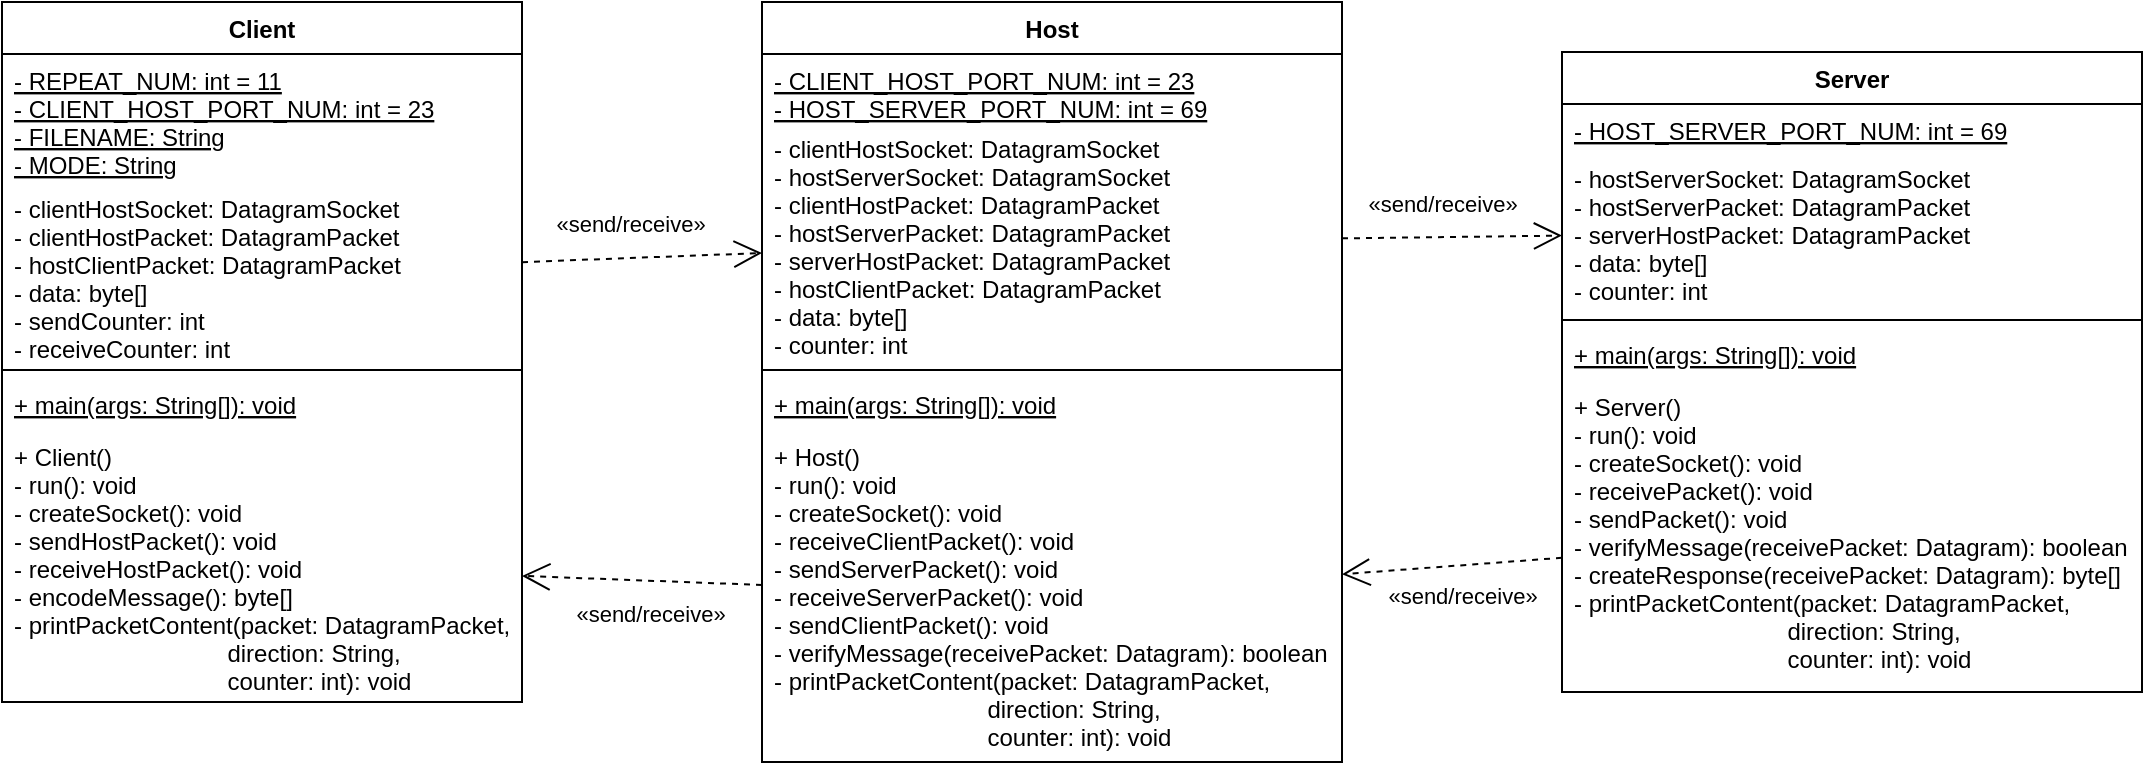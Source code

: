 <mxfile version="20.8.15" type="github" pages="2">
  <diagram name="UML-class" id="dCM6QkRdeZ3WyoUlGl6J">
    <mxGraphModel dx="1290" dy="573" grid="1" gridSize="10" guides="1" tooltips="1" connect="1" arrows="1" fold="1" page="1" pageScale="1" pageWidth="850" pageHeight="1100" math="0" shadow="0">
      <root>
        <mxCell id="0" />
        <mxCell id="1" parent="0" />
        <mxCell id="lHi-mELWxNAjk7QKTjWc-1" value="Client" style="swimlane;fontStyle=1;align=center;verticalAlign=top;childLayout=stackLayout;horizontal=1;startSize=26;horizontalStack=0;resizeParent=1;resizeParentMax=0;resizeLast=0;collapsible=1;marginBottom=0;" parent="1" vertex="1">
          <mxGeometry x="60" y="160" width="260" height="350" as="geometry" />
        </mxCell>
        <mxCell id="lHi-mELWxNAjk7QKTjWc-2" value="- REPEAT_NUM: int = 11&#xa;- CLIENT_HOST_PORT_NUM: int = 23&#xa;- FILENAME: String&#xa;- MODE: String&#xa;" style="text;strokeColor=none;fillColor=none;align=left;verticalAlign=top;spacingLeft=4;spacingRight=4;overflow=hidden;rotatable=0;points=[[0,0.5],[1,0.5]];portConstraint=eastwest;fontStyle=4" parent="lHi-mELWxNAjk7QKTjWc-1" vertex="1">
          <mxGeometry y="26" width="260" height="64" as="geometry" />
        </mxCell>
        <mxCell id="lHi-mELWxNAjk7QKTjWc-5" value="- clientHostSocket: DatagramSocket&#xa;- clientHostPacket: DatagramPacket&#xa;- hostClientPacket: DatagramPacket&#xa;- data: byte[]&#xa;- sendCounter: int&#xa;- receiveCounter: int" style="text;strokeColor=none;fillColor=none;align=left;verticalAlign=top;spacingLeft=4;spacingRight=4;overflow=hidden;rotatable=0;points=[[0,0.5],[1,0.5]];portConstraint=eastwest;fontStyle=0" parent="lHi-mELWxNAjk7QKTjWc-1" vertex="1">
          <mxGeometry y="90" width="260" height="90" as="geometry" />
        </mxCell>
        <mxCell id="lHi-mELWxNAjk7QKTjWc-3" value="" style="line;strokeWidth=1;fillColor=none;align=left;verticalAlign=middle;spacingTop=-1;spacingLeft=3;spacingRight=3;rotatable=0;labelPosition=right;points=[];portConstraint=eastwest;strokeColor=inherit;" parent="lHi-mELWxNAjk7QKTjWc-1" vertex="1">
          <mxGeometry y="180" width="260" height="8" as="geometry" />
        </mxCell>
        <mxCell id="lHi-mELWxNAjk7QKTjWc-4" value="+ main(args: String[]): void" style="text;strokeColor=none;fillColor=none;align=left;verticalAlign=top;spacingLeft=4;spacingRight=4;overflow=hidden;rotatable=0;points=[[0,0.5],[1,0.5]];portConstraint=eastwest;fontStyle=4" parent="lHi-mELWxNAjk7QKTjWc-1" vertex="1">
          <mxGeometry y="188" width="260" height="26" as="geometry" />
        </mxCell>
        <mxCell id="lHi-mELWxNAjk7QKTjWc-6" value="+ Client()&#xa;- run(): void&#xa;- createSocket(): void&#xa;- sendHostPacket(): void&#xa;- receiveHostPacket(): void&#xa;- encodeMessage(): byte[]&#xa;- printPacketContent(packet: DatagramPacket, &#xa;                                direction: String, &#xa;                                counter: int): void" style="text;strokeColor=none;fillColor=none;align=left;verticalAlign=top;spacingLeft=4;spacingRight=4;overflow=hidden;rotatable=0;points=[[0,0.5],[1,0.5]];portConstraint=eastwest;" parent="lHi-mELWxNAjk7QKTjWc-1" vertex="1">
          <mxGeometry y="214" width="260" height="136" as="geometry" />
        </mxCell>
        <mxCell id="lHi-mELWxNAjk7QKTjWc-7" value="Host" style="swimlane;fontStyle=1;align=center;verticalAlign=top;childLayout=stackLayout;horizontal=1;startSize=26;horizontalStack=0;resizeParent=1;resizeParentMax=0;resizeLast=0;collapsible=1;marginBottom=0;" parent="1" vertex="1">
          <mxGeometry x="440" y="160" width="290" height="380" as="geometry" />
        </mxCell>
        <mxCell id="lHi-mELWxNAjk7QKTjWc-8" value="- CLIENT_HOST_PORT_NUM: int = 23&#xa;- HOST_SERVER_PORT_NUM: int = 69&#xa;" style="text;strokeColor=none;fillColor=none;align=left;verticalAlign=top;spacingLeft=4;spacingRight=4;overflow=hidden;rotatable=0;points=[[0,0.5],[1,0.5]];portConstraint=eastwest;fontStyle=4" parent="lHi-mELWxNAjk7QKTjWc-7" vertex="1">
          <mxGeometry y="26" width="290" height="34" as="geometry" />
        </mxCell>
        <mxCell id="lHi-mELWxNAjk7QKTjWc-9" value="- clientHostSocket: DatagramSocket&#xa;- hostServerSocket: DatagramSocket&#xa;- clientHostPacket: DatagramPacket&#xa;- hostServerPacket: DatagramPacket&#xa;- serverHostPacket: DatagramPacket&#xa;- hostClientPacket: DatagramPacket&#xa;- data: byte[]&#xa;- counter: int" style="text;strokeColor=none;fillColor=none;align=left;verticalAlign=top;spacingLeft=4;spacingRight=4;overflow=hidden;rotatable=0;points=[[0,0.5],[1,0.5]];portConstraint=eastwest;fontStyle=0" parent="lHi-mELWxNAjk7QKTjWc-7" vertex="1">
          <mxGeometry y="60" width="290" height="120" as="geometry" />
        </mxCell>
        <mxCell id="lHi-mELWxNAjk7QKTjWc-10" value="" style="line;strokeWidth=1;fillColor=none;align=left;verticalAlign=middle;spacingTop=-1;spacingLeft=3;spacingRight=3;rotatable=0;labelPosition=right;points=[];portConstraint=eastwest;strokeColor=inherit;" parent="lHi-mELWxNAjk7QKTjWc-7" vertex="1">
          <mxGeometry y="180" width="290" height="8" as="geometry" />
        </mxCell>
        <mxCell id="lHi-mELWxNAjk7QKTjWc-11" value="+ main(args: String[]): void" style="text;strokeColor=none;fillColor=none;align=left;verticalAlign=top;spacingLeft=4;spacingRight=4;overflow=hidden;rotatable=0;points=[[0,0.5],[1,0.5]];portConstraint=eastwest;fontStyle=4" parent="lHi-mELWxNAjk7QKTjWc-7" vertex="1">
          <mxGeometry y="188" width="290" height="26" as="geometry" />
        </mxCell>
        <mxCell id="lHi-mELWxNAjk7QKTjWc-12" value="+ Host()&#xa;- run(): void&#xa;- createSocket(): void&#xa;- receiveClientPacket(): void&#xa;- sendServerPacket(): void&#xa;- receiveServerPacket(): void&#xa;- sendClientPacket(): void&#xa;- verifyMessage(receivePacket: Datagram): boolean&#xa;- printPacketContent(packet: DatagramPacket, &#xa;                                direction: String, &#xa;                                counter: int): void" style="text;strokeColor=none;fillColor=none;align=left;verticalAlign=top;spacingLeft=4;spacingRight=4;overflow=hidden;rotatable=0;points=[[0,0.5],[1,0.5]];portConstraint=eastwest;" parent="lHi-mELWxNAjk7QKTjWc-7" vertex="1">
          <mxGeometry y="214" width="290" height="166" as="geometry" />
        </mxCell>
        <mxCell id="lHi-mELWxNAjk7QKTjWc-13" value="Server" style="swimlane;fontStyle=1;align=center;verticalAlign=top;childLayout=stackLayout;horizontal=1;startSize=26;horizontalStack=0;resizeParent=1;resizeParentMax=0;resizeLast=0;collapsible=1;marginBottom=0;" parent="1" vertex="1">
          <mxGeometry x="840" y="185" width="290" height="320" as="geometry" />
        </mxCell>
        <mxCell id="lHi-mELWxNAjk7QKTjWc-14" value="- HOST_SERVER_PORT_NUM: int = 69&#xa;" style="text;strokeColor=none;fillColor=none;align=left;verticalAlign=top;spacingLeft=4;spacingRight=4;overflow=hidden;rotatable=0;points=[[0,0.5],[1,0.5]];portConstraint=eastwest;fontStyle=4" parent="lHi-mELWxNAjk7QKTjWc-13" vertex="1">
          <mxGeometry y="26" width="290" height="24" as="geometry" />
        </mxCell>
        <mxCell id="lHi-mELWxNAjk7QKTjWc-15" value="- hostServerSocket: DatagramSocket&#xa;- hostServerPacket: DatagramPacket&#xa;- serverHostPacket: DatagramPacket&#xa;- data: byte[]&#xa;- counter: int" style="text;strokeColor=none;fillColor=none;align=left;verticalAlign=top;spacingLeft=4;spacingRight=4;overflow=hidden;rotatable=0;points=[[0,0.5],[1,0.5]];portConstraint=eastwest;fontStyle=0" parent="lHi-mELWxNAjk7QKTjWc-13" vertex="1">
          <mxGeometry y="50" width="290" height="80" as="geometry" />
        </mxCell>
        <mxCell id="lHi-mELWxNAjk7QKTjWc-16" value="" style="line;strokeWidth=1;fillColor=none;align=left;verticalAlign=middle;spacingTop=-1;spacingLeft=3;spacingRight=3;rotatable=0;labelPosition=right;points=[];portConstraint=eastwest;strokeColor=inherit;" parent="lHi-mELWxNAjk7QKTjWc-13" vertex="1">
          <mxGeometry y="130" width="290" height="8" as="geometry" />
        </mxCell>
        <mxCell id="lHi-mELWxNAjk7QKTjWc-17" value="+ main(args: String[]): void" style="text;strokeColor=none;fillColor=none;align=left;verticalAlign=top;spacingLeft=4;spacingRight=4;overflow=hidden;rotatable=0;points=[[0,0.5],[1,0.5]];portConstraint=eastwest;fontStyle=4" parent="lHi-mELWxNAjk7QKTjWc-13" vertex="1">
          <mxGeometry y="138" width="290" height="26" as="geometry" />
        </mxCell>
        <mxCell id="lHi-mELWxNAjk7QKTjWc-18" value="+ Server()&#xa;- run(): void&#xa;- createSocket(): void&#xa;- receivePacket(): void&#xa;- sendPacket(): void&#xa;- verifyMessage(receivePacket: Datagram): boolean&#xa;- createResponse(receivePacket: Datagram): byte[]&#xa;- printPacketContent(packet: DatagramPacket, &#xa;                                direction: String, &#xa;                                counter: int): void" style="text;strokeColor=none;fillColor=none;align=left;verticalAlign=top;spacingLeft=4;spacingRight=4;overflow=hidden;rotatable=0;points=[[0,0.5],[1,0.5]];portConstraint=eastwest;" parent="lHi-mELWxNAjk7QKTjWc-13" vertex="1">
          <mxGeometry y="164" width="290" height="156" as="geometry" />
        </mxCell>
        <mxCell id="lHi-mELWxNAjk7QKTjWc-19" value="«send/receive»" style="endArrow=open;endSize=12;dashed=1;html=1;rounded=0;" parent="1" source="lHi-mELWxNAjk7QKTjWc-5" target="lHi-mELWxNAjk7QKTjWc-9" edge="1">
          <mxGeometry x="-0.086" y="17" width="160" relative="1" as="geometry">
            <mxPoint x="630" y="430" as="sourcePoint" />
            <mxPoint x="790" y="430" as="targetPoint" />
            <mxPoint as="offset" />
          </mxGeometry>
        </mxCell>
        <mxCell id="lHi-mELWxNAjk7QKTjWc-23" value="«send/receive»" style="endArrow=open;endSize=12;dashed=1;html=1;rounded=0;" parent="1" source="lHi-mELWxNAjk7QKTjWc-9" target="lHi-mELWxNAjk7QKTjWc-15" edge="1">
          <mxGeometry x="-0.08" y="17" width="160" relative="1" as="geometry">
            <mxPoint x="710.0" y="261.761" as="sourcePoint" />
            <mxPoint x="860" y="259.996" as="targetPoint" />
            <mxPoint as="offset" />
          </mxGeometry>
        </mxCell>
        <mxCell id="lHi-mELWxNAjk7QKTjWc-24" value="«send/receive»" style="endArrow=open;endSize=12;dashed=1;html=1;rounded=0;" parent="1" source="lHi-mELWxNAjk7QKTjWc-18" target="lHi-mELWxNAjk7QKTjWc-12" edge="1">
          <mxGeometry x="-0.07" y="15" width="160" relative="1" as="geometry">
            <mxPoint x="730" y="247.622" as="sourcePoint" />
            <mxPoint x="850" y="237.378" as="targetPoint" />
            <mxPoint as="offset" />
          </mxGeometry>
        </mxCell>
        <mxCell id="lHi-mELWxNAjk7QKTjWc-25" value="«send/receive»" style="endArrow=open;endSize=12;dashed=1;html=1;rounded=0;" parent="1" source="lHi-mELWxNAjk7QKTjWc-12" target="lHi-mELWxNAjk7QKTjWc-6" edge="1">
          <mxGeometry x="-0.08" y="17" width="160" relative="1" as="geometry">
            <mxPoint x="850" y="404.988" as="sourcePoint" />
            <mxPoint x="730.0" y="424.012" as="targetPoint" />
            <mxPoint as="offset" />
          </mxGeometry>
        </mxCell>
      </root>
    </mxGraphModel>
  </diagram>
  <diagram id="jpfCJUJ7kFXtB_zzf5rm" name="UML-sequence">
    <mxGraphModel dx="1433" dy="637" grid="1" gridSize="10" guides="1" tooltips="1" connect="1" arrows="1" fold="1" page="1" pageScale="1" pageWidth="850" pageHeight="1100" math="0" shadow="0">
      <root>
        <mxCell id="0" />
        <mxCell id="1" parent="0" />
        <mxCell id="8wa8UrGe-wMQwSdy52P2-3" value="" style="endArrow=none;html=1;rounded=0;" parent="1" source="8wa8UrGe-wMQwSdy52P2-4" target="tTkHgh9aqD1I7BLcNILI-2" edge="1">
          <mxGeometry width="50" height="50" relative="1" as="geometry">
            <mxPoint x="505" y="750" as="sourcePoint" />
            <mxPoint x="505" y="550" as="targetPoint" />
          </mxGeometry>
        </mxCell>
        <mxCell id="8wa8UrGe-wMQwSdy52P2-4" value="" style="rounded=0;whiteSpace=wrap;html=1;" parent="1" vertex="1">
          <mxGeometry x="495" y="580" width="20" height="1080" as="geometry" />
        </mxCell>
        <mxCell id="8wa8UrGe-wMQwSdy52P2-5" value="" style="endArrow=none;html=1;rounded=0;" parent="1" source="8wa8UrGe-wMQwSdy52P2-4" edge="1">
          <mxGeometry width="50" height="50" relative="1" as="geometry">
            <mxPoint x="1070" y="690" as="sourcePoint" />
            <mxPoint x="505" y="1700" as="targetPoint" />
          </mxGeometry>
        </mxCell>
        <mxCell id="8wa8UrGe-wMQwSdy52P2-6" value="clientHostSocket&lt;br&gt;:DatagramSocket" style="html=1;" parent="1" vertex="1">
          <mxGeometry x="760" y="750" width="110" height="50" as="geometry" />
        </mxCell>
        <mxCell id="8wa8UrGe-wMQwSdy52P2-7" value="" style="endArrow=none;html=1;rounded=0;" parent="1" source="8wa8UrGe-wMQwSdy52P2-8" target="8wa8UrGe-wMQwSdy52P2-6" edge="1">
          <mxGeometry width="50" height="50" relative="1" as="geometry">
            <mxPoint x="815" y="920" as="sourcePoint" />
            <mxPoint x="1430" y="810" as="targetPoint" />
          </mxGeometry>
        </mxCell>
        <mxCell id="8wa8UrGe-wMQwSdy52P2-8" value="" style="rounded=0;whiteSpace=wrap;html=1;" parent="1" vertex="1">
          <mxGeometry x="805" y="970" width="20" height="680" as="geometry" />
        </mxCell>
        <mxCell id="8wa8UrGe-wMQwSdy52P2-9" value="" style="endArrow=none;html=1;rounded=0;" parent="1" source="8wa8UrGe-wMQwSdy52P2-8" edge="1">
          <mxGeometry width="50" height="50" relative="1" as="geometry">
            <mxPoint x="1380" y="860" as="sourcePoint" />
            <mxPoint x="815" y="1700" as="targetPoint" />
          </mxGeometry>
        </mxCell>
        <mxCell id="8wa8UrGe-wMQwSdy52P2-10" value=":Server" style="html=1;" parent="1" vertex="1">
          <mxGeometry x="1960" y="500" width="110" height="50" as="geometry" />
        </mxCell>
        <mxCell id="8wa8UrGe-wMQwSdy52P2-11" value="" style="endArrow=none;html=1;rounded=0;" parent="1" source="8wa8UrGe-wMQwSdy52P2-12" target="8wa8UrGe-wMQwSdy52P2-10" edge="1">
          <mxGeometry width="50" height="50" relative="1" as="geometry">
            <mxPoint x="2015" y="670" as="sourcePoint" />
            <mxPoint x="2630" y="560" as="targetPoint" />
          </mxGeometry>
        </mxCell>
        <mxCell id="8wa8UrGe-wMQwSdy52P2-12" value="" style="rounded=0;whiteSpace=wrap;html=1;" parent="1" vertex="1">
          <mxGeometry x="2005" y="580" width="20" height="1080" as="geometry" />
        </mxCell>
        <mxCell id="8wa8UrGe-wMQwSdy52P2-13" value="" style="endArrow=none;html=1;rounded=0;" parent="1" source="8wa8UrGe-wMQwSdy52P2-12" edge="1">
          <mxGeometry width="50" height="50" relative="1" as="geometry">
            <mxPoint x="2580" y="610" as="sourcePoint" />
            <mxPoint x="2015" y="1700" as="targetPoint" />
          </mxGeometry>
        </mxCell>
        <mxCell id="8wa8UrGe-wMQwSdy52P2-14" value="main()" style="html=1;verticalAlign=bottom;endArrow=block;rounded=0;" parent="1" edge="1">
          <mxGeometry x="-0.286" width="80" relative="1" as="geometry">
            <mxPoint x="515" y="619" as="sourcePoint" />
            <mxPoint x="515" y="639" as="targetPoint" />
            <Array as="points">
              <mxPoint x="540" y="619" />
              <mxPoint x="540" y="639" />
            </Array>
            <mxPoint as="offset" />
          </mxGeometry>
        </mxCell>
        <mxCell id="8wa8UrGe-wMQwSdy52P2-15" value="Client()" style="html=1;verticalAlign=bottom;endArrow=block;rounded=0;" parent="1" edge="1">
          <mxGeometry x="-0.286" width="80" relative="1" as="geometry">
            <mxPoint x="515" y="659" as="sourcePoint" />
            <mxPoint x="515" y="679" as="targetPoint" />
            <Array as="points">
              <mxPoint x="540" y="659" />
              <mxPoint x="540" y="679" />
            </Array>
            <mxPoint as="offset" />
          </mxGeometry>
        </mxCell>
        <mxCell id="8wa8UrGe-wMQwSdy52P2-16" value="run()" style="html=1;verticalAlign=bottom;endArrow=block;rounded=0;" parent="1" edge="1">
          <mxGeometry x="-0.279" width="80" relative="1" as="geometry">
            <mxPoint x="515" y="699" as="sourcePoint" />
            <mxPoint x="515" y="719" as="targetPoint" />
            <Array as="points">
              <mxPoint x="540" y="699" />
              <mxPoint x="540" y="719" />
            </Array>
            <mxPoint as="offset" />
          </mxGeometry>
        </mxCell>
        <mxCell id="8wa8UrGe-wMQwSdy52P2-17" value="createSocket()" style="html=1;verticalAlign=bottom;endArrow=block;rounded=0;" parent="1" edge="1">
          <mxGeometry x="-0.286" y="20" width="80" relative="1" as="geometry">
            <mxPoint x="515" y="739" as="sourcePoint" />
            <mxPoint x="515" y="759" as="targetPoint" />
            <Array as="points">
              <mxPoint x="540" y="739" />
              <mxPoint x="540" y="759" />
            </Array>
            <mxPoint as="offset" />
          </mxGeometry>
        </mxCell>
        <mxCell id="8wa8UrGe-wMQwSdy52P2-18" value="sendHostPacket()" style="html=1;verticalAlign=bottom;endArrow=block;rounded=0;" parent="1" edge="1">
          <mxGeometry x="-0.286" y="30" width="80" relative="1" as="geometry">
            <mxPoint x="515" y="829" as="sourcePoint" />
            <mxPoint x="515" y="849" as="targetPoint" />
            <Array as="points">
              <mxPoint x="540" y="829" />
              <mxPoint x="540" y="849" />
            </Array>
            <mxPoint as="offset" />
          </mxGeometry>
        </mxCell>
        <mxCell id="8wa8UrGe-wMQwSdy52P2-19" value="receiveHostPacket()" style="html=1;verticalAlign=bottom;endArrow=block;rounded=0;" parent="1" edge="1">
          <mxGeometry x="-0.286" y="30" width="80" relative="1" as="geometry">
            <mxPoint x="515" y="1430" as="sourcePoint" />
            <mxPoint x="515" y="1450" as="targetPoint" />
            <Array as="points">
              <mxPoint x="540" y="1430" />
              <mxPoint x="540" y="1450" />
            </Array>
            <mxPoint as="offset" />
          </mxGeometry>
        </mxCell>
        <mxCell id="8wa8UrGe-wMQwSdy52P2-21" value="encodeMessage()" style="html=1;verticalAlign=bottom;endArrow=block;rounded=0;" parent="1" edge="1">
          <mxGeometry x="-0.286" y="30" width="80" relative="1" as="geometry">
            <mxPoint x="515" y="869" as="sourcePoint" />
            <mxPoint x="515" y="889" as="targetPoint" />
            <Array as="points">
              <mxPoint x="540" y="869" />
              <mxPoint x="540" y="889" />
            </Array>
            <mxPoint as="offset" />
          </mxGeometry>
        </mxCell>
        <mxCell id="8wa8UrGe-wMQwSdy52P2-24" value="" style="endArrow=none;html=1;rounded=0;" parent="1" source="8wa8UrGe-wMQwSdy52P2-25" target="tTkHgh9aqD1I7BLcNILI-4" edge="1">
          <mxGeometry width="50" height="50" relative="1" as="geometry">
            <mxPoint x="1215" y="670" as="sourcePoint" />
            <mxPoint x="1215" y="550" as="targetPoint" />
          </mxGeometry>
        </mxCell>
        <mxCell id="8wa8UrGe-wMQwSdy52P2-25" value="" style="rounded=0;whiteSpace=wrap;html=1;" parent="1" vertex="1">
          <mxGeometry x="1205" y="580" width="20" height="1070" as="geometry" />
        </mxCell>
        <mxCell id="8wa8UrGe-wMQwSdy52P2-26" value="" style="endArrow=none;html=1;rounded=0;" parent="1" source="8wa8UrGe-wMQwSdy52P2-25" edge="1">
          <mxGeometry width="50" height="50" relative="1" as="geometry">
            <mxPoint x="1780" y="610" as="sourcePoint" />
            <mxPoint x="1215" y="1700" as="targetPoint" />
          </mxGeometry>
        </mxCell>
        <mxCell id="8wa8UrGe-wMQwSdy52P2-28" value="«create»" style="endArrow=open;endSize=12;dashed=1;html=1;rounded=0;entryX=-0.023;entryY=0.627;entryDx=0;entryDy=0;entryPerimeter=0;" parent="1" target="8wa8UrGe-wMQwSdy52P2-6" edge="1">
          <mxGeometry x="0.03" y="10" width="160" relative="1" as="geometry">
            <mxPoint x="515" y="780" as="sourcePoint" />
            <mxPoint x="730" y="780" as="targetPoint" />
            <mxPoint as="offset" />
          </mxGeometry>
        </mxCell>
        <mxCell id="WFIimTjjh8RcCPIJt9Wq-1" value="clientHostPacket&lt;br&gt;:DatagramPacket" style="html=1;" parent="1" vertex="1">
          <mxGeometry x="650" y="880" width="110" height="50" as="geometry" />
        </mxCell>
        <mxCell id="WFIimTjjh8RcCPIJt9Wq-2" value="" style="endArrow=none;html=1;rounded=0;" parent="1" source="WFIimTjjh8RcCPIJt9Wq-3" target="WFIimTjjh8RcCPIJt9Wq-1" edge="1">
          <mxGeometry width="50" height="50" relative="1" as="geometry">
            <mxPoint x="705" y="1050" as="sourcePoint" />
            <mxPoint x="1320" y="940" as="targetPoint" />
          </mxGeometry>
        </mxCell>
        <mxCell id="WFIimTjjh8RcCPIJt9Wq-3" value="" style="rounded=0;whiteSpace=wrap;html=1;" parent="1" vertex="1">
          <mxGeometry x="695" y="970" width="20" height="20" as="geometry" />
        </mxCell>
        <mxCell id="WFIimTjjh8RcCPIJt9Wq-4" value="" style="endArrow=none;html=1;rounded=0;" parent="1" source="WFIimTjjh8RcCPIJt9Wq-3" edge="1">
          <mxGeometry width="50" height="50" relative="1" as="geometry">
            <mxPoint x="1270" y="990" as="sourcePoint" />
            <mxPoint x="705" y="1020" as="targetPoint" />
          </mxGeometry>
        </mxCell>
        <mxCell id="WFIimTjjh8RcCPIJt9Wq-5" value="«create»" style="endArrow=open;endSize=12;dashed=1;html=1;rounded=0;" parent="1" edge="1">
          <mxGeometry x="0.03" y="10" width="160" relative="1" as="geometry">
            <mxPoint x="515" y="904.71" as="sourcePoint" />
            <mxPoint x="650" y="904.71" as="targetPoint" />
            <mxPoint as="offset" />
          </mxGeometry>
        </mxCell>
        <mxCell id="WFIimTjjh8RcCPIJt9Wq-7" value="send()" style="html=1;verticalAlign=bottom;endArrow=block;rounded=0;exitX=1;exitY=0.5;exitDx=0;exitDy=0;" parent="1" source="WFIimTjjh8RcCPIJt9Wq-3" edge="1">
          <mxGeometry width="80" relative="1" as="geometry">
            <mxPoint x="720" y="979.92" as="sourcePoint" />
            <mxPoint x="805" y="979.92" as="targetPoint" />
          </mxGeometry>
        </mxCell>
        <mxCell id="WFIimTjjh8RcCPIJt9Wq-8" value="printPacketContent()" style="html=1;verticalAlign=bottom;endArrow=block;rounded=0;" parent="1" edge="1">
          <mxGeometry x="-0.286" y="30" width="80" relative="1" as="geometry">
            <mxPoint x="515" y="1000" as="sourcePoint" />
            <mxPoint x="515" y="1020" as="targetPoint" />
            <Array as="points">
              <mxPoint x="540" y="1000" />
              <mxPoint x="540" y="1020" />
            </Array>
            <mxPoint as="offset" />
          </mxGeometry>
        </mxCell>
        <mxCell id="WFIimTjjh8RcCPIJt9Wq-9" value="receive()" style="html=1;verticalAlign=bottom;endArrow=block;rounded=0;" parent="1" edge="1">
          <mxGeometry x="-0.004" width="80" relative="1" as="geometry">
            <mxPoint x="970" y="979.74" as="sourcePoint" />
            <mxPoint x="1075" y="979.74" as="targetPoint" />
            <mxPoint as="offset" />
          </mxGeometry>
        </mxCell>
        <mxCell id="WFIimTjjh8RcCPIJt9Wq-10" value="hostClientSocket&lt;br&gt;:DatagramSocket" style="html=1;" parent="1" vertex="1">
          <mxGeometry x="910" y="750" width="110" height="50" as="geometry" />
        </mxCell>
        <mxCell id="WFIimTjjh8RcCPIJt9Wq-11" value="" style="rounded=0;whiteSpace=wrap;html=1;" parent="1" vertex="1">
          <mxGeometry x="955" y="970" width="20" height="670" as="geometry" />
        </mxCell>
        <mxCell id="WFIimTjjh8RcCPIJt9Wq-12" value="" style="endArrow=none;html=1;rounded=0;" parent="1" source="WFIimTjjh8RcCPIJt9Wq-11" edge="1">
          <mxGeometry width="50" height="50" relative="1" as="geometry">
            <mxPoint x="1530" y="860" as="sourcePoint" />
            <mxPoint x="965" y="1700" as="targetPoint" />
          </mxGeometry>
        </mxCell>
        <mxCell id="WFIimTjjh8RcCPIJt9Wq-13" value="" style="endArrow=none;html=1;rounded=0;" parent="1" source="WFIimTjjh8RcCPIJt9Wq-11" target="WFIimTjjh8RcCPIJt9Wq-10" edge="1">
          <mxGeometry width="50" height="50" relative="1" as="geometry">
            <mxPoint x="845" y="850" as="sourcePoint" />
            <mxPoint x="845" y="810" as="targetPoint" />
          </mxGeometry>
        </mxCell>
        <mxCell id="WFIimTjjh8RcCPIJt9Wq-14" value="clientHostPacket&lt;br&gt;:DatagramPacket" style="html=1;" parent="1" vertex="1">
          <mxGeometry x="1030" y="879" width="110" height="50" as="geometry" />
        </mxCell>
        <mxCell id="WFIimTjjh8RcCPIJt9Wq-15" value="" style="endArrow=none;html=1;rounded=0;" parent="1" source="WFIimTjjh8RcCPIJt9Wq-16" target="WFIimTjjh8RcCPIJt9Wq-14" edge="1">
          <mxGeometry width="50" height="50" relative="1" as="geometry">
            <mxPoint x="1085" y="1049" as="sourcePoint" />
            <mxPoint x="1700" y="939" as="targetPoint" />
          </mxGeometry>
        </mxCell>
        <mxCell id="WFIimTjjh8RcCPIJt9Wq-16" value="" style="rounded=0;whiteSpace=wrap;html=1;" parent="1" vertex="1">
          <mxGeometry x="1075" y="969" width="20" height="21" as="geometry" />
        </mxCell>
        <mxCell id="WFIimTjjh8RcCPIJt9Wq-17" value="" style="endArrow=none;html=1;rounded=0;" parent="1" source="WFIimTjjh8RcCPIJt9Wq-16" edge="1">
          <mxGeometry width="50" height="50" relative="1" as="geometry">
            <mxPoint x="1650" y="989" as="sourcePoint" />
            <mxPoint x="1085" y="1020" as="targetPoint" />
          </mxGeometry>
        </mxCell>
        <mxCell id="WFIimTjjh8RcCPIJt9Wq-18" value="receive()" style="html=1;verticalAlign=bottom;endArrow=block;rounded=0;" parent="1" edge="1">
          <mxGeometry width="80" relative="1" as="geometry">
            <mxPoint x="1095" y="979" as="sourcePoint" />
            <mxPoint x="1200" y="979" as="targetPoint" />
          </mxGeometry>
        </mxCell>
        <mxCell id="WFIimTjjh8RcCPIJt9Wq-20" value="«send/receive»&lt;br&gt;{port 23}" style="endArrow=open;endSize=12;dashed=1;html=1;rounded=0;" parent="1" edge="1">
          <mxGeometry x="0.04" y="20" width="160" relative="1" as="geometry">
            <mxPoint x="825" y="980" as="sourcePoint" />
            <mxPoint x="950" y="980" as="targetPoint" />
            <mxPoint as="offset" />
          </mxGeometry>
        </mxCell>
        <mxCell id="WFIimTjjh8RcCPIJt9Wq-21" value="«send/receive»&lt;br&gt;{port 23}" style="endArrow=open;endSize=12;dashed=1;html=1;rounded=0;" parent="1" edge="1">
          <mxGeometry x="0.04" y="20" width="160" relative="1" as="geometry">
            <mxPoint x="950" y="1539.76" as="sourcePoint" />
            <mxPoint x="825" y="1539.76" as="targetPoint" />
            <mxPoint as="offset" />
          </mxGeometry>
        </mxCell>
        <mxCell id="WFIimTjjh8RcCPIJt9Wq-22" value="" style="rounded=0;whiteSpace=wrap;html=1;" parent="1" vertex="1">
          <mxGeometry x="695" y="1530" width="20" height="20" as="geometry" />
        </mxCell>
        <mxCell id="WFIimTjjh8RcCPIJt9Wq-23" value="" style="endArrow=none;html=1;rounded=0;" parent="1" source="WFIimTjjh8RcCPIJt9Wq-22" edge="1">
          <mxGeometry width="50" height="50" relative="1" as="geometry">
            <mxPoint x="704.71" y="1465" as="sourcePoint" />
            <mxPoint x="705" y="1590" as="targetPoint" />
          </mxGeometry>
        </mxCell>
        <mxCell id="WFIimTjjh8RcCPIJt9Wq-24" value="receive()" style="html=1;verticalAlign=bottom;endArrow=block;rounded=0;" parent="1" edge="1">
          <mxGeometry x="0.003" width="80" relative="1" as="geometry">
            <mxPoint x="805" y="1540.06" as="sourcePoint" />
            <mxPoint x="720" y="1539.82" as="targetPoint" />
            <mxPoint as="offset" />
          </mxGeometry>
        </mxCell>
        <mxCell id="WFIimTjjh8RcCPIJt9Wq-26" value="«receive»" style="endArrow=open;endSize=12;dashed=1;html=1;rounded=0;" parent="1" edge="1">
          <mxGeometry x="0.03" y="10" width="160" relative="1" as="geometry">
            <mxPoint x="690" y="1539.76" as="sourcePoint" />
            <mxPoint x="515" y="1539.76" as="targetPoint" />
            <mxPoint as="offset" />
          </mxGeometry>
        </mxCell>
        <mxCell id="WFIimTjjh8RcCPIJt9Wq-27" value="printPacketContent()" style="html=1;verticalAlign=bottom;endArrow=block;rounded=0;" parent="1" edge="1">
          <mxGeometry x="-0.286" y="30" width="80" relative="1" as="geometry">
            <mxPoint x="515" y="1580" as="sourcePoint" />
            <mxPoint x="515" y="1600" as="targetPoint" />
            <Array as="points">
              <mxPoint x="540" y="1580" />
              <mxPoint x="540" y="1600" />
            </Array>
            <mxPoint as="offset" />
          </mxGeometry>
        </mxCell>
        <mxCell id="WFIimTjjh8RcCPIJt9Wq-31" value="send()" style="html=1;verticalAlign=bottom;endArrow=block;rounded=0;" parent="1" edge="1">
          <mxGeometry width="80" relative="1" as="geometry">
            <mxPoint x="520" y="980" as="sourcePoint" />
            <mxPoint x="695" y="979.66" as="targetPoint" />
          </mxGeometry>
        </mxCell>
        <mxCell id="WFIimTjjh8RcCPIJt9Wq-34" value="[while (n &amp;lt; 11)]" style="text;html=1;strokeColor=none;fillColor=none;align=center;verticalAlign=middle;whiteSpace=wrap;rounded=0;" parent="1" vertex="1">
          <mxGeometry x="405" y="835" width="90" height="30" as="geometry" />
        </mxCell>
        <mxCell id="WFIimTjjh8RcCPIJt9Wq-36" value="[while (n &amp;lt; 11)]" style="text;html=1;strokeColor=none;fillColor=none;align=center;verticalAlign=middle;whiteSpace=wrap;rounded=0;" parent="1" vertex="1">
          <mxGeometry x="405" y="1435" width="90" height="30" as="geometry" />
        </mxCell>
        <mxCell id="WFIimTjjh8RcCPIJt9Wq-42" value="hostClientPacket&lt;br&gt;:DatagramPacket" style="html=1;" parent="1" vertex="1">
          <mxGeometry x="650" y="1440" width="110" height="50" as="geometry" />
        </mxCell>
        <mxCell id="WFIimTjjh8RcCPIJt9Wq-45" value="«create»" style="endArrow=open;endSize=12;dashed=1;html=1;rounded=0;" parent="1" edge="1">
          <mxGeometry x="0.03" y="10" width="160" relative="1" as="geometry">
            <mxPoint x="515" y="1464.71" as="sourcePoint" />
            <mxPoint x="650" y="1464.71" as="targetPoint" />
            <mxPoint as="offset" />
          </mxGeometry>
        </mxCell>
        <mxCell id="WFIimTjjh8RcCPIJt9Wq-46" value="" style="endArrow=none;html=1;rounded=0;" parent="1" source="WFIimTjjh8RcCPIJt9Wq-22" edge="1">
          <mxGeometry width="50" height="50" relative="1" as="geometry">
            <mxPoint x="704.76" y="1530" as="sourcePoint" />
            <mxPoint x="704.76" y="1490" as="targetPoint" />
          </mxGeometry>
        </mxCell>
        <mxCell id="WFIimTjjh8RcCPIJt9Wq-48" value="close()" style="html=1;verticalAlign=bottom;endArrow=block;rounded=0;" parent="1" edge="1">
          <mxGeometry width="80" relative="1" as="geometry">
            <mxPoint x="515" y="1640" as="sourcePoint" />
            <mxPoint x="800" y="1640" as="targetPoint" />
          </mxGeometry>
        </mxCell>
        <mxCell id="WFIimTjjh8RcCPIJt9Wq-54" value="main()" style="html=1;verticalAlign=bottom;endArrow=block;rounded=0;" parent="1" edge="1">
          <mxGeometry x="-0.286" width="80" relative="1" as="geometry">
            <mxPoint x="1225" y="620" as="sourcePoint" />
            <mxPoint x="1225" y="640" as="targetPoint" />
            <Array as="points">
              <mxPoint x="1250" y="620" />
              <mxPoint x="1250" y="640" />
            </Array>
            <mxPoint as="offset" />
          </mxGeometry>
        </mxCell>
        <mxCell id="WFIimTjjh8RcCPIJt9Wq-55" value="Host()" style="html=1;verticalAlign=bottom;endArrow=block;rounded=0;" parent="1" edge="1">
          <mxGeometry x="-0.286" width="80" relative="1" as="geometry">
            <mxPoint x="1225" y="660" as="sourcePoint" />
            <mxPoint x="1225" y="680" as="targetPoint" />
            <Array as="points">
              <mxPoint x="1250" y="660" />
              <mxPoint x="1250" y="680" />
            </Array>
            <mxPoint as="offset" />
          </mxGeometry>
        </mxCell>
        <mxCell id="WFIimTjjh8RcCPIJt9Wq-56" value="run()" style="html=1;verticalAlign=bottom;endArrow=block;rounded=0;" parent="1" edge="1">
          <mxGeometry x="-0.279" width="80" relative="1" as="geometry">
            <mxPoint x="1225" y="700" as="sourcePoint" />
            <mxPoint x="1225" y="720" as="targetPoint" />
            <Array as="points">
              <mxPoint x="1250" y="700" />
              <mxPoint x="1250" y="720" />
            </Array>
            <mxPoint as="offset" />
          </mxGeometry>
        </mxCell>
        <mxCell id="WFIimTjjh8RcCPIJt9Wq-57" value="createSocket()" style="html=1;verticalAlign=bottom;endArrow=block;rounded=0;" parent="1" edge="1">
          <mxGeometry x="-0.286" y="20" width="80" relative="1" as="geometry">
            <mxPoint x="1225" y="740" as="sourcePoint" />
            <mxPoint x="1225" y="760" as="targetPoint" />
            <Array as="points">
              <mxPoint x="1250" y="740" />
              <mxPoint x="1250" y="760" />
            </Array>
            <mxPoint as="offset" />
          </mxGeometry>
        </mxCell>
        <mxCell id="WFIimTjjh8RcCPIJt9Wq-58" value="«create»" style="endArrow=open;endSize=12;dashed=1;html=1;rounded=0;" parent="1" edge="1">
          <mxGeometry x="0.03" y="10" width="160" relative="1" as="geometry">
            <mxPoint x="1206.24" y="781.35" as="sourcePoint" />
            <mxPoint x="1020" y="780" as="targetPoint" />
            <mxPoint as="offset" />
          </mxGeometry>
        </mxCell>
        <mxCell id="WFIimTjjh8RcCPIJt9Wq-59" value="receiveClientPacket()" style="html=1;verticalAlign=bottom;endArrow=block;rounded=0;" parent="1" edge="1">
          <mxGeometry x="-0.286" y="40" width="80" relative="1" as="geometry">
            <mxPoint x="1225" y="859" as="sourcePoint" />
            <mxPoint x="1225" y="879" as="targetPoint" />
            <Array as="points">
              <mxPoint x="1250" y="859" />
              <mxPoint x="1250" y="879" />
            </Array>
            <mxPoint as="offset" />
          </mxGeometry>
        </mxCell>
        <mxCell id="WFIimTjjh8RcCPIJt9Wq-60" value="sendServerPacket()" style="html=1;verticalAlign=bottom;endArrow=block;rounded=0;" parent="1" edge="1">
          <mxGeometry x="-0.286" y="40" width="80" relative="1" as="geometry">
            <mxPoint x="1225" y="1050" as="sourcePoint" />
            <mxPoint x="1225" y="1070" as="targetPoint" />
            <Array as="points">
              <mxPoint x="1250" y="1050" />
              <mxPoint x="1250" y="1070" />
            </Array>
            <mxPoint y="-4" as="offset" />
          </mxGeometry>
        </mxCell>
        <mxCell id="WFIimTjjh8RcCPIJt9Wq-61" value="receiveServerPacket()" style="html=1;verticalAlign=bottom;endArrow=block;rounded=0;" parent="1" edge="1">
          <mxGeometry x="-0.286" y="40" width="80" relative="1" as="geometry">
            <mxPoint x="1225" y="1250" as="sourcePoint" />
            <mxPoint x="1225" y="1270" as="targetPoint" />
            <Array as="points">
              <mxPoint x="1250" y="1250" />
              <mxPoint x="1250" y="1270" />
            </Array>
            <mxPoint as="offset" />
          </mxGeometry>
        </mxCell>
        <mxCell id="WFIimTjjh8RcCPIJt9Wq-62" value="sentClientPacket()" style="html=1;verticalAlign=bottom;endArrow=block;rounded=0;" parent="1" edge="1">
          <mxGeometry x="-0.286" y="40" width="80" relative="1" as="geometry">
            <mxPoint x="1225" y="1440" as="sourcePoint" />
            <mxPoint x="1225" y="1460" as="targetPoint" />
            <Array as="points">
              <mxPoint x="1250" y="1440" />
              <mxPoint x="1250" y="1460" />
            </Array>
            <mxPoint as="offset" />
          </mxGeometry>
        </mxCell>
        <mxCell id="WFIimTjjh8RcCPIJt9Wq-63" value="hostServerSocket&lt;br&gt;:DatagramSocket" style="html=1;" parent="1" vertex="1">
          <mxGeometry x="1470" y="750" width="110" height="50" as="geometry" />
        </mxCell>
        <mxCell id="WFIimTjjh8RcCPIJt9Wq-64" value="" style="rounded=0;whiteSpace=wrap;html=1;" parent="1" vertex="1">
          <mxGeometry x="1515" y="1150" width="20" height="490" as="geometry" />
        </mxCell>
        <mxCell id="WFIimTjjh8RcCPIJt9Wq-65" value="" style="endArrow=none;html=1;rounded=0;" parent="1" source="WFIimTjjh8RcCPIJt9Wq-64" edge="1">
          <mxGeometry width="50" height="50" relative="1" as="geometry">
            <mxPoint x="2090" y="860" as="sourcePoint" />
            <mxPoint x="1525" y="1700" as="targetPoint" />
          </mxGeometry>
        </mxCell>
        <mxCell id="WFIimTjjh8RcCPIJt9Wq-66" value="" style="endArrow=none;html=1;rounded=0;" parent="1" source="WFIimTjjh8RcCPIJt9Wq-64" target="WFIimTjjh8RcCPIJt9Wq-63" edge="1">
          <mxGeometry width="50" height="50" relative="1" as="geometry">
            <mxPoint x="1405" y="850" as="sourcePoint" />
            <mxPoint x="1405" y="810" as="targetPoint" />
          </mxGeometry>
        </mxCell>
        <mxCell id="WFIimTjjh8RcCPIJt9Wq-67" value="«create»" style="endArrow=open;endSize=12;dashed=1;html=1;rounded=0;" parent="1" edge="1">
          <mxGeometry x="0.03" y="10" width="160" relative="1" as="geometry">
            <mxPoint x="1225" y="780" as="sourcePoint" />
            <mxPoint x="1460" y="781" as="targetPoint" />
            <mxPoint as="offset" />
          </mxGeometry>
        </mxCell>
        <mxCell id="WFIimTjjh8RcCPIJt9Wq-68" value="«create»" style="endArrow=open;endSize=12;dashed=1;html=1;rounded=0;" parent="1" edge="1">
          <mxGeometry x="0.03" y="10" width="160" relative="1" as="geometry">
            <mxPoint x="1206.24" y="901.35" as="sourcePoint" />
            <mxPoint x="1140" y="901" as="targetPoint" />
            <mxPoint as="offset" />
          </mxGeometry>
        </mxCell>
        <mxCell id="WFIimTjjh8RcCPIJt9Wq-69" value="printPacketContent()" style="html=1;verticalAlign=bottom;endArrow=block;rounded=0;" parent="1" edge="1">
          <mxGeometry x="-0.286" y="40" width="80" relative="1" as="geometry">
            <mxPoint x="1225" y="980" as="sourcePoint" />
            <mxPoint x="1225" y="1000" as="targetPoint" />
            <Array as="points">
              <mxPoint x="1250" y="980" />
              <mxPoint x="1250" y="1000" />
            </Array>
            <mxPoint y="-4" as="offset" />
          </mxGeometry>
        </mxCell>
        <mxCell id="WFIimTjjh8RcCPIJt9Wq-70" value="hostServerPacket&lt;br&gt;:DatagramPacket" style="html=1;" parent="1" vertex="1">
          <mxGeometry x="1320" y="1064.5" width="110" height="50" as="geometry" />
        </mxCell>
        <mxCell id="WFIimTjjh8RcCPIJt9Wq-71" value="" style="endArrow=none;html=1;rounded=0;" parent="1" source="WFIimTjjh8RcCPIJt9Wq-72" target="WFIimTjjh8RcCPIJt9Wq-70" edge="1">
          <mxGeometry width="50" height="50" relative="1" as="geometry">
            <mxPoint x="1375" y="1244.5" as="sourcePoint" />
            <mxPoint x="1990" y="1134.5" as="targetPoint" />
          </mxGeometry>
        </mxCell>
        <mxCell id="WFIimTjjh8RcCPIJt9Wq-72" value="" style="rounded=0;whiteSpace=wrap;html=1;" parent="1" vertex="1">
          <mxGeometry x="1365" y="1159.5" width="20" height="21" as="geometry" />
        </mxCell>
        <mxCell id="WFIimTjjh8RcCPIJt9Wq-73" value="" style="endArrow=none;html=1;rounded=0;" parent="1" source="WFIimTjjh8RcCPIJt9Wq-72" edge="1">
          <mxGeometry width="50" height="50" relative="1" as="geometry">
            <mxPoint x="1940" y="1184.5" as="sourcePoint" />
            <mxPoint x="1375" y="1215.5" as="targetPoint" />
          </mxGeometry>
        </mxCell>
        <mxCell id="WFIimTjjh8RcCPIJt9Wq-74" value="«create»" style="endArrow=open;endSize=12;dashed=1;html=1;rounded=0;" parent="1" edge="1">
          <mxGeometry x="0.03" y="10" width="160" relative="1" as="geometry">
            <mxPoint x="1225" y="1090" as="sourcePoint" />
            <mxPoint x="1320" y="1091" as="targetPoint" />
            <mxPoint as="offset" />
          </mxGeometry>
        </mxCell>
        <mxCell id="WFIimTjjh8RcCPIJt9Wq-75" value="send()" style="html=1;verticalAlign=bottom;endArrow=block;rounded=0;" parent="1" edge="1">
          <mxGeometry x="-0.004" width="80" relative="1" as="geometry">
            <mxPoint x="1225" y="1169.58" as="sourcePoint" />
            <mxPoint x="1360" y="1170" as="targetPoint" />
            <mxPoint as="offset" />
          </mxGeometry>
        </mxCell>
        <mxCell id="WFIimTjjh8RcCPIJt9Wq-80" value="send()" style="html=1;verticalAlign=bottom;endArrow=block;rounded=0;" parent="1" edge="1">
          <mxGeometry x="-0.004" width="80" relative="1" as="geometry">
            <mxPoint x="1385" y="1169.76" as="sourcePoint" />
            <mxPoint x="1510" y="1170" as="targetPoint" />
            <mxPoint as="offset" />
          </mxGeometry>
        </mxCell>
        <mxCell id="WFIimTjjh8RcCPIJt9Wq-82" value="printPacketContent()" style="html=1;verticalAlign=bottom;endArrow=block;rounded=0;" parent="1" edge="1">
          <mxGeometry x="-0.286" y="40" width="80" relative="1" as="geometry">
            <mxPoint x="1225" y="1200" as="sourcePoint" />
            <mxPoint x="1225" y="1220" as="targetPoint" />
            <Array as="points">
              <mxPoint x="1250" y="1200" />
              <mxPoint x="1250" y="1220" />
            </Array>
            <mxPoint y="-4" as="offset" />
          </mxGeometry>
        </mxCell>
        <mxCell id="WFIimTjjh8RcCPIJt9Wq-83" value="serverHostPacket&lt;br&gt;:DatagramPacket" style="html=1;" parent="1" vertex="1">
          <mxGeometry x="1320" y="1260" width="110" height="50" as="geometry" />
        </mxCell>
        <mxCell id="WFIimTjjh8RcCPIJt9Wq-84" value="" style="endArrow=none;html=1;rounded=0;exitX=0.5;exitY=0;exitDx=0;exitDy=0;" parent="1" source="WFIimTjjh8RcCPIJt9Wq-87" target="WFIimTjjh8RcCPIJt9Wq-83" edge="1">
          <mxGeometry width="50" height="50" relative="1" as="geometry">
            <mxPoint x="1375" y="1355" as="sourcePoint" />
            <mxPoint x="1990" y="1330" as="targetPoint" />
          </mxGeometry>
        </mxCell>
        <mxCell id="WFIimTjjh8RcCPIJt9Wq-85" value="" style="endArrow=none;html=1;rounded=0;exitX=0.5;exitY=1;exitDx=0;exitDy=0;" parent="1" source="WFIimTjjh8RcCPIJt9Wq-87" edge="1">
          <mxGeometry width="50" height="50" relative="1" as="geometry">
            <mxPoint x="1375" y="1376" as="sourcePoint" />
            <mxPoint x="1375" y="1411" as="targetPoint" />
          </mxGeometry>
        </mxCell>
        <mxCell id="WFIimTjjh8RcCPIJt9Wq-86" value="«create»" style="endArrow=open;endSize=12;dashed=1;html=1;rounded=0;" parent="1" edge="1">
          <mxGeometry x="0.03" y="10" width="160" relative="1" as="geometry">
            <mxPoint x="1225" y="1290" as="sourcePoint" />
            <mxPoint x="1320" y="1291" as="targetPoint" />
            <mxPoint as="offset" />
          </mxGeometry>
        </mxCell>
        <mxCell id="WFIimTjjh8RcCPIJt9Wq-87" value="" style="rounded=0;whiteSpace=wrap;html=1;" parent="1" vertex="1">
          <mxGeometry x="1365" y="1350" width="20" height="21" as="geometry" />
        </mxCell>
        <mxCell id="WFIimTjjh8RcCPIJt9Wq-88" value="receive()" style="html=1;verticalAlign=bottom;endArrow=block;rounded=0;" parent="1" edge="1">
          <mxGeometry x="-0.004" width="80" relative="1" as="geometry">
            <mxPoint x="1360" y="1360.71" as="sourcePoint" />
            <mxPoint x="1225" y="1360.29" as="targetPoint" />
            <mxPoint as="offset" />
          </mxGeometry>
        </mxCell>
        <mxCell id="WFIimTjjh8RcCPIJt9Wq-89" value="receive()" style="html=1;verticalAlign=bottom;endArrow=block;rounded=0;" parent="1" edge="1">
          <mxGeometry x="-0.004" width="80" relative="1" as="geometry">
            <mxPoint x="1510" y="1360" as="sourcePoint" />
            <mxPoint x="1385" y="1360.29" as="targetPoint" />
            <mxPoint as="offset" />
          </mxGeometry>
        </mxCell>
        <mxCell id="WFIimTjjh8RcCPIJt9Wq-90" value="printPacketContent()" style="html=1;verticalAlign=bottom;endArrow=block;rounded=0;" parent="1" edge="1">
          <mxGeometry x="-0.286" y="40" width="80" relative="1" as="geometry">
            <mxPoint x="1225" y="1390" as="sourcePoint" />
            <mxPoint x="1225" y="1410" as="targetPoint" />
            <Array as="points">
              <mxPoint x="1250" y="1390" />
              <mxPoint x="1250" y="1410" />
            </Array>
            <mxPoint y="-4" as="offset" />
          </mxGeometry>
        </mxCell>
        <mxCell id="WFIimTjjh8RcCPIJt9Wq-91" value="hostClientPacket&lt;br&gt;:DatagramPacket" style="html=1;" parent="1" vertex="1">
          <mxGeometry x="1030" y="1440" width="110" height="50" as="geometry" />
        </mxCell>
        <mxCell id="WFIimTjjh8RcCPIJt9Wq-92" value="" style="endArrow=none;html=1;rounded=0;" parent="1" source="WFIimTjjh8RcCPIJt9Wq-93" target="WFIimTjjh8RcCPIJt9Wq-91" edge="1">
          <mxGeometry width="50" height="50" relative="1" as="geometry">
            <mxPoint x="1085" y="1610" as="sourcePoint" />
            <mxPoint x="1700" y="1500" as="targetPoint" />
          </mxGeometry>
        </mxCell>
        <mxCell id="WFIimTjjh8RcCPIJt9Wq-93" value="" style="rounded=0;whiteSpace=wrap;html=1;" parent="1" vertex="1">
          <mxGeometry x="1075" y="1530" width="20" height="21" as="geometry" />
        </mxCell>
        <mxCell id="WFIimTjjh8RcCPIJt9Wq-94" value="" style="endArrow=none;html=1;rounded=0;" parent="1" source="WFIimTjjh8RcCPIJt9Wq-93" edge="1">
          <mxGeometry width="50" height="50" relative="1" as="geometry">
            <mxPoint x="1650" y="1550" as="sourcePoint" />
            <mxPoint x="1085.0" y="1581" as="targetPoint" />
          </mxGeometry>
        </mxCell>
        <mxCell id="WFIimTjjh8RcCPIJt9Wq-95" value="send()" style="html=1;verticalAlign=bottom;endArrow=block;rounded=0;" parent="1" edge="1">
          <mxGeometry width="80" relative="1" as="geometry">
            <mxPoint x="1200.0" y="1540" as="sourcePoint" />
            <mxPoint x="1095.0" y="1540" as="targetPoint" />
          </mxGeometry>
        </mxCell>
        <mxCell id="WFIimTjjh8RcCPIJt9Wq-96" value="«create»" style="endArrow=open;endSize=12;dashed=1;html=1;rounded=0;" parent="1" edge="1">
          <mxGeometry x="0.03" y="10" width="160" relative="1" as="geometry">
            <mxPoint x="1206.24" y="1462.35" as="sourcePoint" />
            <mxPoint x="1140.0" y="1462" as="targetPoint" />
            <mxPoint as="offset" />
          </mxGeometry>
        </mxCell>
        <mxCell id="WFIimTjjh8RcCPIJt9Wq-97" value="send()" style="html=1;verticalAlign=bottom;endArrow=block;rounded=0;" parent="1" edge="1">
          <mxGeometry width="80" relative="1" as="geometry">
            <mxPoint x="1075.0" y="1540.16" as="sourcePoint" />
            <mxPoint x="980" y="1540" as="targetPoint" />
          </mxGeometry>
        </mxCell>
        <mxCell id="WFIimTjjh8RcCPIJt9Wq-98" value="printPacketContent()" style="html=1;verticalAlign=bottom;endArrow=block;rounded=0;" parent="1" edge="1">
          <mxGeometry x="-0.286" y="40" width="80" relative="1" as="geometry">
            <mxPoint x="1225" y="1550" as="sourcePoint" />
            <mxPoint x="1225" y="1570" as="targetPoint" />
            <Array as="points">
              <mxPoint x="1250" y="1550" />
              <mxPoint x="1250" y="1570" />
            </Array>
            <mxPoint y="-4" as="offset" />
          </mxGeometry>
        </mxCell>
        <mxCell id="WFIimTjjh8RcCPIJt9Wq-99" value="verifyMessage()" style="html=1;verticalAlign=bottom;endArrow=block;rounded=0;" parent="1" edge="1">
          <mxGeometry x="-0.286" y="40" width="80" relative="1" as="geometry">
            <mxPoint x="1225" y="1480" as="sourcePoint" />
            <mxPoint x="1225" y="1500" as="targetPoint" />
            <Array as="points">
              <mxPoint x="1250" y="1480" />
              <mxPoint x="1250" y="1500" />
            </Array>
            <mxPoint as="offset" />
          </mxGeometry>
        </mxCell>
        <mxCell id="WFIimTjjh8RcCPIJt9Wq-102" value="[while true]" style="text;html=1;strokeColor=none;fillColor=none;align=center;verticalAlign=middle;whiteSpace=wrap;rounded=0;" parent="1" vertex="1">
          <mxGeometry x="890" y="865" width="70" height="30" as="geometry" />
        </mxCell>
        <mxCell id="WFIimTjjh8RcCPIJt9Wq-103" value="main()" style="html=1;verticalAlign=bottom;endArrow=block;rounded=0;" parent="1" edge="1">
          <mxGeometry x="-0.286" width="80" relative="1" as="geometry">
            <mxPoint x="1225" y="620" as="sourcePoint" />
            <mxPoint x="1225" y="640" as="targetPoint" />
            <Array as="points">
              <mxPoint x="1250" y="620" />
              <mxPoint x="1250" y="640" />
            </Array>
            <mxPoint as="offset" />
          </mxGeometry>
        </mxCell>
        <mxCell id="WFIimTjjh8RcCPIJt9Wq-104" value="Host()" style="html=1;verticalAlign=bottom;endArrow=block;rounded=0;" parent="1" edge="1">
          <mxGeometry x="-0.286" width="80" relative="1" as="geometry">
            <mxPoint x="1225" y="660" as="sourcePoint" />
            <mxPoint x="1225" y="680.0" as="targetPoint" />
            <Array as="points">
              <mxPoint x="1250" y="660" />
              <mxPoint x="1250" y="680" />
            </Array>
            <mxPoint as="offset" />
          </mxGeometry>
        </mxCell>
        <mxCell id="WFIimTjjh8RcCPIJt9Wq-105" value="run()" style="html=1;verticalAlign=bottom;endArrow=block;rounded=0;" parent="1" edge="1">
          <mxGeometry x="-0.279" width="80" relative="1" as="geometry">
            <mxPoint x="2025" y="700.0" as="sourcePoint" />
            <mxPoint x="2025" y="720.0" as="targetPoint" />
            <Array as="points">
              <mxPoint x="2050" y="700" />
              <mxPoint x="2050" y="720" />
            </Array>
            <mxPoint as="offset" />
          </mxGeometry>
        </mxCell>
        <mxCell id="WFIimTjjh8RcCPIJt9Wq-106" value="createSocket()" style="html=1;verticalAlign=bottom;endArrow=block;rounded=0;" parent="1" edge="1">
          <mxGeometry x="-0.286" y="20" width="80" relative="1" as="geometry">
            <mxPoint x="2025" y="740.0" as="sourcePoint" />
            <mxPoint x="2025" y="760.0" as="targetPoint" />
            <Array as="points">
              <mxPoint x="2050" y="740" />
              <mxPoint x="2050" y="760" />
            </Array>
            <mxPoint as="offset" />
          </mxGeometry>
        </mxCell>
        <mxCell id="WFIimTjjh8RcCPIJt9Wq-107" value="main()" style="html=1;verticalAlign=bottom;endArrow=block;rounded=0;" parent="1" edge="1">
          <mxGeometry x="-0.286" width="80" relative="1" as="geometry">
            <mxPoint x="2025" y="620" as="sourcePoint" />
            <mxPoint x="2025" y="640" as="targetPoint" />
            <Array as="points">
              <mxPoint x="2050" y="620" />
              <mxPoint x="2050" y="640" />
            </Array>
            <mxPoint as="offset" />
          </mxGeometry>
        </mxCell>
        <mxCell id="WFIimTjjh8RcCPIJt9Wq-108" value="Server()" style="html=1;verticalAlign=bottom;endArrow=block;rounded=0;" parent="1" edge="1">
          <mxGeometry x="-0.286" width="80" relative="1" as="geometry">
            <mxPoint x="2025" y="660" as="sourcePoint" />
            <mxPoint x="2025" y="680.0" as="targetPoint" />
            <Array as="points">
              <mxPoint x="2050" y="660" />
              <mxPoint x="2050" y="680" />
            </Array>
            <mxPoint as="offset" />
          </mxGeometry>
        </mxCell>
        <mxCell id="WFIimTjjh8RcCPIJt9Wq-113" value="hostServerSocket&lt;br&gt;:DatagramSocket" style="html=1;" parent="1" vertex="1">
          <mxGeometry x="1620" y="750" width="110" height="50" as="geometry" />
        </mxCell>
        <mxCell id="WFIimTjjh8RcCPIJt9Wq-114" value="" style="rounded=0;whiteSpace=wrap;html=1;" parent="1" vertex="1">
          <mxGeometry x="1665" y="1150" width="20" height="510" as="geometry" />
        </mxCell>
        <mxCell id="WFIimTjjh8RcCPIJt9Wq-115" value="" style="endArrow=none;html=1;rounded=0;" parent="1" source="WFIimTjjh8RcCPIJt9Wq-114" edge="1">
          <mxGeometry width="50" height="50" relative="1" as="geometry">
            <mxPoint x="2240" y="860" as="sourcePoint" />
            <mxPoint x="1675" y="1700" as="targetPoint" />
          </mxGeometry>
        </mxCell>
        <mxCell id="WFIimTjjh8RcCPIJt9Wq-116" value="" style="endArrow=none;html=1;rounded=0;" parent="1" source="WFIimTjjh8RcCPIJt9Wq-114" target="WFIimTjjh8RcCPIJt9Wq-113" edge="1">
          <mxGeometry width="50" height="50" relative="1" as="geometry">
            <mxPoint x="1555" y="850" as="sourcePoint" />
            <mxPoint x="1555" y="810" as="targetPoint" />
          </mxGeometry>
        </mxCell>
        <mxCell id="WFIimTjjh8RcCPIJt9Wq-117" value="«create»" style="endArrow=open;endSize=12;dashed=1;html=1;rounded=0;entryX=1;entryY=0.5;entryDx=0;entryDy=0;" parent="1" target="WFIimTjjh8RcCPIJt9Wq-113" edge="1">
          <mxGeometry x="0.03" y="10" width="160" relative="1" as="geometry">
            <mxPoint x="2000" y="775" as="sourcePoint" />
            <mxPoint x="1830" y="774.5" as="targetPoint" />
            <mxPoint as="offset" />
          </mxGeometry>
        </mxCell>
        <mxCell id="WFIimTjjh8RcCPIJt9Wq-118" value="«send/receive»&lt;br&gt;{port 69}" style="endArrow=open;endSize=12;dashed=1;html=1;rounded=0;" parent="1" edge="1">
          <mxGeometry x="0.04" y="20" width="160" relative="1" as="geometry">
            <mxPoint x="1535" y="1169.8" as="sourcePoint" />
            <mxPoint x="1660" y="1169.8" as="targetPoint" />
            <mxPoint as="offset" />
          </mxGeometry>
        </mxCell>
        <mxCell id="WFIimTjjh8RcCPIJt9Wq-120" value="sendPacket()" style="html=1;verticalAlign=bottom;endArrow=block;rounded=0;" parent="1" edge="1">
          <mxGeometry x="-0.286" y="20" width="80" relative="1" as="geometry">
            <mxPoint x="2025" y="1230" as="sourcePoint" />
            <mxPoint x="2025" y="1250" as="targetPoint" />
            <Array as="points">
              <mxPoint x="2050" y="1230" />
              <mxPoint x="2050" y="1250" />
            </Array>
            <mxPoint as="offset" />
          </mxGeometry>
        </mxCell>
        <mxCell id="WFIimTjjh8RcCPIJt9Wq-121" value="createSocket()" style="html=1;verticalAlign=bottom;endArrow=block;rounded=0;" parent="1" edge="1">
          <mxGeometry x="-0.286" y="20" width="80" relative="1" as="geometry">
            <mxPoint x="2025" y="1350" as="sourcePoint" />
            <mxPoint x="2025" y="1370" as="targetPoint" />
            <Array as="points">
              <mxPoint x="2050" y="1350" />
              <mxPoint x="2050" y="1370" />
            </Array>
            <mxPoint as="offset" />
          </mxGeometry>
        </mxCell>
        <mxCell id="WFIimTjjh8RcCPIJt9Wq-122" value="receivePacket()" style="html=1;verticalAlign=bottom;endArrow=block;rounded=0;" parent="1" edge="1">
          <mxGeometry x="-0.286" y="20" width="80" relative="1" as="geometry">
            <mxPoint x="2025" y="1060" as="sourcePoint" />
            <mxPoint x="2025" y="1080" as="targetPoint" />
            <Array as="points">
              <mxPoint x="2050" y="1060" />
              <mxPoint x="2050" y="1080" />
            </Array>
            <mxPoint as="offset" />
          </mxGeometry>
        </mxCell>
        <mxCell id="WFIimTjjh8RcCPIJt9Wq-123" value="receive()" style="html=1;verticalAlign=bottom;endArrow=block;rounded=0;" parent="1" edge="1">
          <mxGeometry x="-0.004" width="80" relative="1" as="geometry">
            <mxPoint x="1685" y="1169.76" as="sourcePoint" />
            <mxPoint x="1870" y="1170" as="targetPoint" />
            <mxPoint as="offset" />
          </mxGeometry>
        </mxCell>
        <mxCell id="WFIimTjjh8RcCPIJt9Wq-124" value="printPacketContent()" style="html=1;verticalAlign=bottom;endArrow=block;rounded=0;" parent="1" edge="1">
          <mxGeometry x="-0.286" y="30" width="80" relative="1" as="geometry">
            <mxPoint x="2025" y="1180.5" as="sourcePoint" />
            <mxPoint x="2025" y="1200.5" as="targetPoint" />
            <Array as="points">
              <mxPoint x="2050" y="1180.5" />
              <mxPoint x="2050" y="1200.5" />
            </Array>
            <mxPoint y="-1" as="offset" />
          </mxGeometry>
        </mxCell>
        <mxCell id="WFIimTjjh8RcCPIJt9Wq-125" value="verifyMessage()" style="html=1;verticalAlign=bottom;endArrow=block;rounded=0;" parent="1" edge="1">
          <mxGeometry x="-0.286" y="20" width="80" relative="1" as="geometry">
            <mxPoint x="2025" y="1270" as="sourcePoint" />
            <mxPoint x="2025" y="1290" as="targetPoint" />
            <Array as="points">
              <mxPoint x="2050" y="1270" />
              <mxPoint x="2050" y="1290" />
            </Array>
            <mxPoint as="offset" />
          </mxGeometry>
        </mxCell>
        <mxCell id="WFIimTjjh8RcCPIJt9Wq-126" value=":DatagramPacket" style="html=1;" parent="1" vertex="1">
          <mxGeometry x="1830" y="1070" width="110" height="50" as="geometry" />
        </mxCell>
        <mxCell id="WFIimTjjh8RcCPIJt9Wq-127" value="" style="endArrow=none;html=1;rounded=0;" parent="1" source="WFIimTjjh8RcCPIJt9Wq-128" target="WFIimTjjh8RcCPIJt9Wq-126" edge="1">
          <mxGeometry width="50" height="50" relative="1" as="geometry">
            <mxPoint x="1885" y="1240" as="sourcePoint" />
            <mxPoint x="2500" y="1130" as="targetPoint" />
          </mxGeometry>
        </mxCell>
        <mxCell id="WFIimTjjh8RcCPIJt9Wq-128" value="" style="rounded=0;whiteSpace=wrap;html=1;" parent="1" vertex="1">
          <mxGeometry x="1875" y="1160" width="20" height="21" as="geometry" />
        </mxCell>
        <mxCell id="WFIimTjjh8RcCPIJt9Wq-129" value="" style="endArrow=none;html=1;rounded=0;" parent="1" source="WFIimTjjh8RcCPIJt9Wq-128" edge="1">
          <mxGeometry width="50" height="50" relative="1" as="geometry">
            <mxPoint x="2450" y="1180" as="sourcePoint" />
            <mxPoint x="1885" y="1211" as="targetPoint" />
          </mxGeometry>
        </mxCell>
        <mxCell id="WFIimTjjh8RcCPIJt9Wq-131" value="receive()" style="html=1;verticalAlign=bottom;endArrow=block;rounded=0;" parent="1" edge="1">
          <mxGeometry x="-0.004" width="80" relative="1" as="geometry">
            <mxPoint x="1900" y="1170" as="sourcePoint" />
            <mxPoint x="2000" y="1170" as="targetPoint" />
            <mxPoint as="offset" />
          </mxGeometry>
        </mxCell>
        <mxCell id="WFIimTjjh8RcCPIJt9Wq-132" value="" style="endArrow=open;endSize=12;dashed=1;html=1;rounded=0;entryX=1.028;entryY=0.507;entryDx=0;entryDy=0;entryPerimeter=0;" parent="1" target="WFIimTjjh8RcCPIJt9Wq-126" edge="1">
          <mxGeometry x="-0.294" y="15" width="160" relative="1" as="geometry">
            <mxPoint x="2000" y="1095" as="sourcePoint" />
            <mxPoint x="1960" y="1094.75" as="targetPoint" />
            <mxPoint as="offset" />
          </mxGeometry>
        </mxCell>
        <mxCell id="WFIimTjjh8RcCPIJt9Wq-133" value="«create»" style="endArrow=open;endSize=12;dashed=1;html=1;rounded=0;entryX=1.028;entryY=0.507;entryDx=0;entryDy=0;entryPerimeter=0;" parent="1" target="WFIimTjjh8RcCPIJt9Wq-134" edge="1">
          <mxGeometry x="0.057" y="15" width="160" relative="1" as="geometry">
            <mxPoint x="2000" y="1095" as="sourcePoint" />
            <mxPoint x="1960" y="1094.75" as="targetPoint" />
            <mxPoint as="offset" />
          </mxGeometry>
        </mxCell>
        <mxCell id="WFIimTjjh8RcCPIJt9Wq-134" value="hostServerPacket&lt;br&gt;:DatagramPacket" style="html=1;" parent="1" vertex="1">
          <mxGeometry x="1830" y="1070" width="110" height="50" as="geometry" />
        </mxCell>
        <mxCell id="WFIimTjjh8RcCPIJt9Wq-135" value="" style="endArrow=none;html=1;rounded=0;" parent="1" target="WFIimTjjh8RcCPIJt9Wq-134" edge="1">
          <mxGeometry width="50" height="50" relative="1" as="geometry">
            <mxPoint x="1885" y="1160" as="sourcePoint" />
            <mxPoint x="2500" y="1130" as="targetPoint" />
          </mxGeometry>
        </mxCell>
        <mxCell id="WFIimTjjh8RcCPIJt9Wq-136" value="" style="endArrow=none;html=1;rounded=0;exitX=0.5;exitY=1;exitDx=0;exitDy=0;" parent="1" source="WFIimTjjh8RcCPIJt9Wq-140" edge="1">
          <mxGeometry width="50" height="50" relative="1" as="geometry">
            <mxPoint x="1890" y="1560" as="sourcePoint" />
            <mxPoint x="1890" y="1560" as="targetPoint" />
          </mxGeometry>
        </mxCell>
        <mxCell id="WFIimTjjh8RcCPIJt9Wq-137" value="«create»" style="endArrow=open;endSize=12;dashed=1;html=1;rounded=0;entryX=1.028;entryY=0.507;entryDx=0;entryDy=0;entryPerimeter=0;" parent="1" target="WFIimTjjh8RcCPIJt9Wq-138" edge="1">
          <mxGeometry x="-0.118" y="15" width="160" relative="1" as="geometry">
            <mxPoint x="2005" y="1305" as="sourcePoint" />
            <mxPoint x="1965" y="1304.75" as="targetPoint" />
            <mxPoint as="offset" />
          </mxGeometry>
        </mxCell>
        <mxCell id="WFIimTjjh8RcCPIJt9Wq-138" value="serverHostPacket&lt;br&gt;:DatagramPacket" style="html=1;" parent="1" vertex="1">
          <mxGeometry x="1835" y="1280" width="110" height="50" as="geometry" />
        </mxCell>
        <mxCell id="WFIimTjjh8RcCPIJt9Wq-139" value="" style="endArrow=none;html=1;rounded=0;" parent="1" source="WFIimTjjh8RcCPIJt9Wq-140" target="WFIimTjjh8RcCPIJt9Wq-138" edge="1">
          <mxGeometry width="50" height="50" relative="1" as="geometry">
            <mxPoint x="1890" y="1370" as="sourcePoint" />
            <mxPoint x="2505" y="1340" as="targetPoint" />
          </mxGeometry>
        </mxCell>
        <mxCell id="WFIimTjjh8RcCPIJt9Wq-140" value="" style="rounded=0;whiteSpace=wrap;html=1;" parent="1" vertex="1">
          <mxGeometry x="1880" y="1509" width="20" height="21" as="geometry" />
        </mxCell>
        <mxCell id="WFIimTjjh8RcCPIJt9Wq-141" value="serverHostSocket&lt;br&gt;:DatagramSocket" style="html=1;" parent="1" vertex="1">
          <mxGeometry x="1710" y="1420" width="110" height="50" as="geometry" />
        </mxCell>
        <mxCell id="WFIimTjjh8RcCPIJt9Wq-142" value="" style="rounded=0;whiteSpace=wrap;html=1;" parent="1" vertex="1">
          <mxGeometry x="1755" y="1510" width="20" height="80" as="geometry" />
        </mxCell>
        <mxCell id="WFIimTjjh8RcCPIJt9Wq-143" value="" style="endArrow=none;html=1;rounded=0;" parent="1" source="WFIimTjjh8RcCPIJt9Wq-142" edge="1">
          <mxGeometry width="50" height="50" relative="1" as="geometry">
            <mxPoint x="2330" y="1515" as="sourcePoint" />
            <mxPoint x="1765" y="1620" as="targetPoint" />
          </mxGeometry>
        </mxCell>
        <mxCell id="WFIimTjjh8RcCPIJt9Wq-144" value="" style="endArrow=none;html=1;rounded=0;" parent="1" source="WFIimTjjh8RcCPIJt9Wq-142" target="WFIimTjjh8RcCPIJt9Wq-141" edge="1">
          <mxGeometry width="50" height="50" relative="1" as="geometry">
            <mxPoint x="1645" y="1505" as="sourcePoint" />
            <mxPoint x="1645" y="1465" as="targetPoint" />
          </mxGeometry>
        </mxCell>
        <mxCell id="WFIimTjjh8RcCPIJt9Wq-145" value="«create»" style="endArrow=open;endSize=12;dashed=1;html=1;rounded=0;entryX=1.028;entryY=0.507;entryDx=0;entryDy=0;entryPerimeter=0;" parent="1" edge="1">
          <mxGeometry x="-0.118" y="15" width="160" relative="1" as="geometry">
            <mxPoint x="2000" y="1450" as="sourcePoint" />
            <mxPoint x="1820" y="1449.93" as="targetPoint" />
            <mxPoint as="offset" />
          </mxGeometry>
        </mxCell>
        <mxCell id="WFIimTjjh8RcCPIJt9Wq-147" value="send()" style="html=1;verticalAlign=bottom;endArrow=block;rounded=0;" parent="1" edge="1">
          <mxGeometry x="-0.004" width="80" relative="1" as="geometry">
            <mxPoint x="2005" y="1519.08" as="sourcePoint" />
            <mxPoint x="1905" y="1519.08" as="targetPoint" />
            <mxPoint as="offset" />
          </mxGeometry>
        </mxCell>
        <mxCell id="WFIimTjjh8RcCPIJt9Wq-148" value="send()" style="html=1;verticalAlign=bottom;endArrow=block;rounded=0;" parent="1" edge="1">
          <mxGeometry x="-0.004" width="80" relative="1" as="geometry">
            <mxPoint x="1880" y="1519.08" as="sourcePoint" />
            <mxPoint x="1780" y="1519.08" as="targetPoint" />
            <mxPoint as="offset" />
          </mxGeometry>
        </mxCell>
        <mxCell id="WFIimTjjh8RcCPIJt9Wq-149" value="«send/receive»&lt;br&gt;{port 69}" style="endArrow=open;endSize=12;dashed=1;html=1;rounded=0;" parent="1" edge="1">
          <mxGeometry x="0.535" y="-34" width="160" relative="1" as="geometry">
            <mxPoint x="1755" y="1519.08" as="sourcePoint" />
            <mxPoint x="1540" y="1360" as="targetPoint" />
            <mxPoint as="offset" />
          </mxGeometry>
        </mxCell>
        <mxCell id="WFIimTjjh8RcCPIJt9Wq-150" value="printPacketContent()" style="html=1;verticalAlign=bottom;endArrow=block;rounded=0;" parent="1" edge="1">
          <mxGeometry x="-0.286" y="30" width="80" relative="1" as="geometry">
            <mxPoint x="2025" y="1531" as="sourcePoint" />
            <mxPoint x="2025" y="1551" as="targetPoint" />
            <Array as="points">
              <mxPoint x="2050" y="1531" />
              <mxPoint x="2050" y="1551" />
            </Array>
            <mxPoint y="-1" as="offset" />
          </mxGeometry>
        </mxCell>
        <mxCell id="WFIimTjjh8RcCPIJt9Wq-151" value="close()" style="html=1;verticalAlign=bottom;endArrow=block;rounded=0;" parent="1" edge="1">
          <mxGeometry x="-0.004" width="80" relative="1" as="geometry">
            <mxPoint x="2005" y="1580" as="sourcePoint" />
            <mxPoint x="1780" y="1580" as="targetPoint" />
            <mxPoint as="offset" />
          </mxGeometry>
        </mxCell>
        <mxCell id="WFIimTjjh8RcCPIJt9Wq-154" value="[while true]" style="text;html=1;strokeColor=none;fillColor=none;align=center;verticalAlign=middle;whiteSpace=wrap;rounded=0;" parent="1" vertex="1">
          <mxGeometry x="1595" y="890" width="70" height="30" as="geometry" />
        </mxCell>
        <mxCell id="bJIHk06xYcGBOpJwo_Qk-1" value="loop" style="shape=umlFrame;whiteSpace=wrap;html=1;" parent="1" vertex="1">
          <mxGeometry x="400" y="810" width="390" height="230" as="geometry" />
        </mxCell>
        <mxCell id="bJIHk06xYcGBOpJwo_Qk-2" value="loop" style="shape=umlFrame;whiteSpace=wrap;html=1;" parent="1" vertex="1">
          <mxGeometry x="400" y="1410" width="390" height="200" as="geometry" />
        </mxCell>
        <mxCell id="bJIHk06xYcGBOpJwo_Qk-4" value="loop" style="shape=umlFrame;whiteSpace=wrap;html=1;" parent="1" vertex="1">
          <mxGeometry x="890" y="835" width="590" height="765" as="geometry" />
        </mxCell>
        <mxCell id="bJIHk06xYcGBOpJwo_Qk-5" value="loop" style="shape=umlFrame;whiteSpace=wrap;html=1;" parent="1" vertex="1">
          <mxGeometry x="1595" y="865" width="555" height="765" as="geometry" />
        </mxCell>
        <mxCell id="tTkHgh9aqD1I7BLcNILI-2" value=":Client" style="shape=process;whiteSpace=wrap;html=1;backgroundOutline=1;" vertex="1" parent="1">
          <mxGeometry x="445" y="490" width="120" height="60" as="geometry" />
        </mxCell>
        <mxCell id="tTkHgh9aqD1I7BLcNILI-4" value=":Host" style="shape=process;whiteSpace=wrap;html=1;backgroundOutline=1;" vertex="1" parent="1">
          <mxGeometry x="1155" y="490" width="120" height="60" as="geometry" />
        </mxCell>
      </root>
    </mxGraphModel>
  </diagram>
</mxfile>
